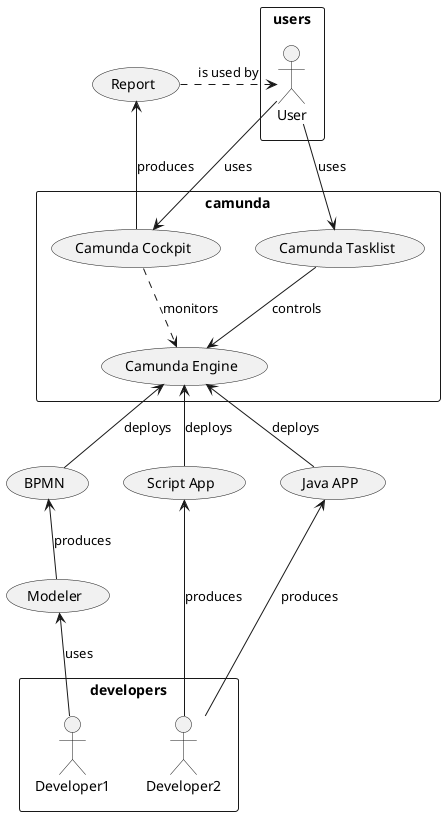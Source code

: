 @startuml

rectangle camunda {
(Camunda Cockpit) ..> (Camunda Engine) : monitors
(Camunda Tasklist) --> (Camunda Engine) : controls
}

rectangle users {
User --> (Camunda Tasklist) : uses
User --> (Camunda Cockpit) : uses
}

(Camunda Cockpit) -right-> (Report) : produces
(Report) .> User : is used by

(Camunda Engine) <-- (BPMN) : deploys
(Camunda Engine) <-- (Script App) : deploys
(Camunda Engine) <-- (Java APP) : deploys
(Modeler) -up-> (BPMN) : produces

rectangle developers {
Developer1 -up->  (Modeler) : uses
(Script App) <-- Developer2 : produces
(Java APP) <-- Developer2 : produces
}


@enduml